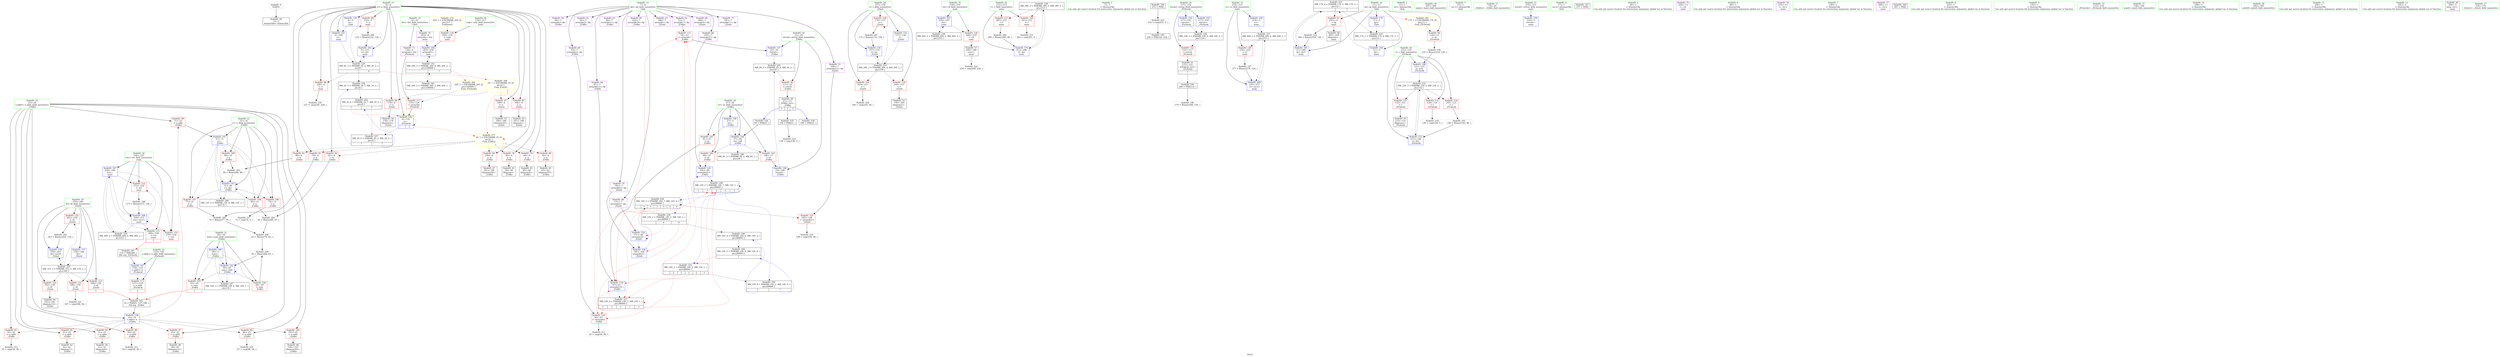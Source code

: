 digraph "SVFG" {
	label="SVFG";

	Node0x562a7b4ba4c0 [shape=record,color=grey,label="{NodeID: 0\nNullPtr}"];
	Node0x562a7b4ba4c0 -> Node0x562a7b4dfb50[style=solid];
	Node0x562a7b4e03a0 [shape=record,color=red,label="{NodeID: 97\n65\<--25\n\<--x.addr\n_Z3dfsi\n}"];
	Node0x562a7b4e03a0 -> Node0x562a7b4e0130[style=solid];
	Node0x562a7b4de0c0 [shape=record,color=green,label="{NodeID: 14\n7\<--8\ndp\<--dp_field_insensitive\nGlob }"];
	Node0x562a7b4de0c0 -> Node0x562a7b4e1be0[style=solid];
	Node0x562a7b4de0c0 -> Node0x562a7b4e1cb0[style=solid];
	Node0x562a7b4de0c0 -> Node0x562a7b4e1d80[style=solid];
	Node0x562a7b4de0c0 -> Node0x562a7b4e1e50[style=solid];
	Node0x562a7b4de0c0 -> Node0x562a7b4e1f20[style=solid];
	Node0x562a7b4de0c0 -> Node0x562a7b4e1ff0[style=solid];
	Node0x562a7b4de0c0 -> Node0x562a7b4e20c0[style=solid];
	Node0x562a7b4de0c0 -> Node0x562a7b4e2190[style=solid];
	Node0x562a7b4de0c0 -> Node0x562a7b4e2260[style=solid];
	Node0x562a7b4de0c0 -> Node0x562a7b4e2330[style=solid];
	Node0x562a7b4de0c0 -> Node0x562a7b4e2400[style=solid];
	Node0x562a7b4de0c0 -> Node0x562a7b4e24d0[style=solid];
	Node0x562a7b4de0c0 -> Node0x562a7b4e25a0[style=solid];
	Node0x562a7b4de0c0 -> Node0x562a7b4e2670[style=solid];
	Node0x562a7b502640 [shape=record,color=yellow,style=double,label="{NodeID: 277\n2V_1 = ENCHI(MR_2V_0)\npts\{6 \}\nFun[_Z3dfsi]|{|<s7>1}}"];
	Node0x562a7b502640 -> Node0x562a7b4e2b50[style=dashed];
	Node0x562a7b502640 -> Node0x562a7b4e2c20[style=dashed];
	Node0x562a7b502640 -> Node0x562a7b4e2cf0[style=dashed];
	Node0x562a7b502640 -> Node0x562a7b4e2dc0[style=dashed];
	Node0x562a7b502640 -> Node0x562a7b4e2e90[style=dashed];
	Node0x562a7b502640 -> Node0x562a7b4e2f60[style=dashed];
	Node0x562a7b502640 -> Node0x562a7b4e3030[style=dashed];
	Node0x562a7b502640:s7 -> Node0x562a7b502640[style=dashed,color=red];
	Node0x562a7b4e0f00 [shape=record,color=red,label="{NodeID: 111\n54\<--53\n\<--arrayidx7\n_Z3dfsi\n}"];
	Node0x562a7b4e0f00 -> Node0x562a7b4e6bc0[style=solid];
	Node0x562a7b4df260 [shape=record,color=green,label="{NodeID: 28\n157\<--158\ni\<--i_field_insensitive\n_Z2mlv\n}"];
	Node0x562a7b4df260 -> Node0x562a7b4e5bf0[style=solid];
	Node0x562a7b4df260 -> Node0x562a7b4e5cc0[style=solid];
	Node0x562a7b4df260 -> Node0x562a7b4e5d90[style=solid];
	Node0x562a7b4df260 -> Node0x562a7b4e78c0[style=solid];
	Node0x562a7b4df260 -> Node0x562a7b4e7a60[style=solid];
	Node0x562a7b4ec5e0 [shape=record,color=grey,label="{NodeID: 208\n83 = Binary(79, 82, )\n}"];
	Node0x562a7b4ec5e0 -> Node0x562a7b4ec760[style=solid];
	Node0x562a7b4e61a0 [shape=record,color=red,label="{NodeID: 125\n195\<--194\n\<--arrayidx13\n_Z2mlv\n}"];
	Node0x562a7b4e61a0 -> Node0x562a7b4ed1e0[style=solid];
	Node0x562a7b4dfdf0 [shape=record,color=black,label="{NodeID: 42\n42\<--41\nidxprom1\<--\n_Z3dfsi\n}"];
	Node0x562a7b4edae0 [shape=record,color=grey,label="{NodeID: 222\n250 = cmp(249, 228, )\n}"];
	Node0x562a7b4e6d60 [shape=record,color=blue,label="{NodeID: 139\n67\<--61\narrayidx13\<--\n_Z3dfsi\n}"];
	Node0x562a7b4e6d60 -> Node0x562a7b4f63f0[style=dashed];
	Node0x562a7b4e1970 [shape=record,color=black,label="{NodeID: 56\n193\<--192\nidxprom12\<--\n_Z2mlv\n}"];
	Node0x562a7b4f90f0 [shape=record,color=black,label="{NodeID: 236\nMR_38V_2 = PHI(MR_38V_3, MR_38V_1, )\npts\{213 \}\n}"];
	Node0x562a7b4f90f0 -> Node0x562a7b4e6270[style=dashed];
	Node0x562a7b4f90f0 -> Node0x562a7b4e6340[style=dashed];
	Node0x562a7b4f90f0 -> Node0x562a7b4e8690[style=dashed];
	Node0x562a7b4e78c0 [shape=record,color=blue,label="{NodeID: 153\n157\<--126\ni\<--\n_Z2mlv\n}"];
	Node0x562a7b4e78c0 -> Node0x562a7b4fe9f0[style=dashed];
	Node0x562a7b4e24d0 [shape=record,color=purple,label="{NodeID: 70\n181\<--7\narrayidx5\<--dp\n_Z2mlv\n}"];
	Node0x562a7b4e24d0 -> Node0x562a7b4e7b30[style=solid];
	Node0x562a7b4e8420 [shape=record,color=blue,label="{NodeID: 167\n220\<--184\nres\<--\nmain\n}"];
	Node0x562a7b4e8420 -> Node0x562a7b4e6680[style=dashed];
	Node0x562a7b4e8420 -> Node0x562a7b4e6750[style=dashed];
	Node0x562a7b4e8420 -> Node0x562a7b4e6820[style=dashed];
	Node0x562a7b4e8420 -> Node0x562a7b4e84f0[style=dashed];
	Node0x562a7b4e8420 -> Node0x562a7b4fa3f0[style=dashed];
	Node0x562a7b4e3030 [shape=record,color=red,label="{NodeID: 84\n100\<--4\n\<--n\n_Z3dfsi\n}"];
	Node0x562a7b4e3030 -> Node0x562a7b4e0200[style=solid];
	Node0x562a7b4d4970 [shape=record,color=green,label="{NodeID: 1\n5\<--1\n\<--dummyObj\nCan only get source location for instruction, argument, global var or function.}"];
	Node0x562a7b4e0470 [shape=record,color=red,label="{NodeID: 98\n71\<--25\n\<--x.addr\n_Z3dfsi\n}"];
	Node0x562a7b4e0470 -> Node0x562a7b4e6f00[style=solid];
	Node0x562a7b4de190 [shape=record,color=green,label="{NodeID: 15\n9\<--10\nlist\<--list_field_insensitive\nGlob }"];
	Node0x562a7b4de190 -> Node0x562a7b4e2740[style=solid];
	Node0x562a7b4de190 -> Node0x562a7b4e2810[style=solid];
	Node0x562a7b273630 [shape=record,color=black,label="{NodeID: 195\n256 = PHI(142, 254, )\n}"];
	Node0x562a7b4e0fd0 [shape=record,color=red,label="{NodeID: 112\n152\<--117\n\<--retval\n_Z5checki\n}"];
	Node0x562a7b4e0fd0 -> Node0x562a7b4e1560[style=solid];
	Node0x562a7b4df330 [shape=record,color=green,label="{NodeID: 29\n159\<--160\ni6\<--i6_field_insensitive\n_Z2mlv\n}"];
	Node0x562a7b4df330 -> Node0x562a7b4e5e60[style=solid];
	Node0x562a7b4df330 -> Node0x562a7b4e5f30[style=solid];
	Node0x562a7b4df330 -> Node0x562a7b4e6000[style=solid];
	Node0x562a7b4df330 -> Node0x562a7b4e60d0[style=solid];
	Node0x562a7b4df330 -> Node0x562a7b4e7c00[style=solid];
	Node0x562a7b4df330 -> Node0x562a7b4e7cd0[style=solid];
	Node0x562a7b4ec760 [shape=record,color=grey,label="{NodeID: 209\n85 = Binary(84, 83, )\n}"];
	Node0x562a7b4ec760 -> Node0x562a7b4e6fd0[style=solid];
	Node0x562a7b4e6270 [shape=record,color=red,label="{NodeID: 126\n241\<--212\n\<--t\nmain\n}"];
	Node0x562a7b4e6270 -> Node0x562a7b4ed060[style=solid];
	Node0x562a7b4dfec0 [shape=record,color=black,label="{NodeID: 43\n49\<--48\nidxprom4\<--\n_Z3dfsi\n}"];
	Node0x562a7b4edc60 [shape=record,color=grey,label="{NodeID: 223\n254 = cmp(253, 5, )\n}"];
	Node0x562a7b4edc60 -> Node0x562a7b273630[style=solid];
	Node0x562a7b4e6e30 [shape=record,color=blue,label="{NodeID: 140\n29\<--5\nsum\<--\n_Z3dfsi\n}"];
	Node0x562a7b4e6e30 -> Node0x562a7b4e0950[style=dashed];
	Node0x562a7b4e6e30 -> Node0x562a7b4e0a20[style=dashed];
	Node0x562a7b4e6e30 -> Node0x562a7b4e6fd0[style=dashed];
	Node0x562a7b4e6e30 -> Node0x562a7b4fcbf0[style=dashed];
	Node0x562a7b4e1a40 [shape=record,color=black,label="{NodeID: 57\n249\<--248\nconv\<--\nmain\n}"];
	Node0x562a7b4e1a40 -> Node0x562a7b4edae0[style=solid];
	Node0x562a7b4f95f0 [shape=record,color=black,label="{NodeID: 237\nMR_40V_3 = PHI(MR_40V_4, MR_40V_2, )\npts\{215 \}\n}"];
	Node0x562a7b4f95f0 -> Node0x562a7b4e6410[style=dashed];
	Node0x562a7b4f95f0 -> Node0x562a7b4e85c0[style=dashed];
	Node0x562a7b4e7990 [shape=record,color=blue,label="{NodeID: 154\n171\<--46\narrayidx2\<--\n_Z2mlv\n}"];
	Node0x562a7b4e7990 -> Node0x562a7b4e7990[style=dashed];
	Node0x562a7b4e7990 -> Node0x562a7b4e7b30[style=dashed];
	Node0x562a7b4e25a0 [shape=record,color=purple,label="{NodeID: 71\n191\<--7\narrayidx11\<--dp\n_Z2mlv\n}"];
	Node0x562a7b517330 [shape=record,color=black,label="{NodeID: 334\n94 = PHI(21, )\n}"];
	Node0x562a7b517330 -> Node0x562a7b4e7170[style=solid];
	Node0x562a7b4fdff0 [shape=record,color=black,label="{NodeID: 251\nMR_17V_4 = PHI(MR_17V_5, MR_17V_3, )\npts\{12 \}\n|{|<s3>7}}"];
	Node0x562a7b4fdff0 -> Node0x562a7b4e35e0[style=dashed];
	Node0x562a7b4fdff0 -> Node0x562a7b4e8280[style=dashed];
	Node0x562a7b4fdff0 -> Node0x562a7b4f8bf0[style=dashed];
	Node0x562a7b4fdff0:s3 -> Node0x562a7b501810[style=dashed,color=red];
	Node0x562a7b4e84f0 [shape=record,color=blue,label="{NodeID: 168\n220\<--273\nres\<--inc11\nmain\n}"];
	Node0x562a7b4e84f0 -> Node0x562a7b4e6680[style=dashed];
	Node0x562a7b4e84f0 -> Node0x562a7b4e6750[style=dashed];
	Node0x562a7b4e84f0 -> Node0x562a7b4e6820[style=dashed];
	Node0x562a7b4e84f0 -> Node0x562a7b4e84f0[style=dashed];
	Node0x562a7b4e84f0 -> Node0x562a7b4fa3f0[style=dashed];
	Node0x562a7b4e3100 [shape=record,color=red,label="{NodeID: 85\n166\<--4\n\<--n\n_Z2mlv\n}"];
	Node0x562a7b4e3100 -> Node0x562a7b4e1630[style=solid];
	Node0x562a7b4bd000 [shape=record,color=green,label="{NodeID: 2\n13\<--1\n.str\<--dummyObj\nGlob }"];
	Node0x562a7b4e0540 [shape=record,color=red,label="{NodeID: 99\n96\<--25\n\<--x.addr\n_Z3dfsi\n}"];
	Node0x562a7b4e0540 -> Node0x562a7b4ed660[style=solid];
	Node0x562a7b4de9e0 [shape=record,color=green,label="{NodeID: 16\n11\<--12\nlp\<--lp_field_insensitive\nGlob }"];
	Node0x562a7b4de9e0 -> Node0x562a7b4e3510[style=solid];
	Node0x562a7b4de9e0 -> Node0x562a7b4e35e0[style=solid];
	Node0x562a7b4de9e0 -> Node0x562a7b4e69f0[style=solid];
	Node0x562a7b4de9e0 -> Node0x562a7b4e81b0[style=solid];
	Node0x562a7b4de9e0 -> Node0x562a7b4e8280[style=solid];
	Node0x562a7b4e4660 [shape=record,color=grey,label="{NodeID: 196\n270 = Binary(269, 150, )\n}"];
	Node0x562a7b4e10a0 [shape=record,color=red,label="{NodeID: 113\n137\<--119\n\<--x.addr\n_Z5checki\n|{<s0>2}}"];
	Node0x562a7b4e10a0:s0 -> Node0x562a7b517ce0[style=solid,color=red];
	Node0x562a7b4df400 [shape=record,color=green,label="{NodeID: 30\n207\<--208\nmain\<--main_field_insensitive\n}"];
	Node0x562a7b4ec8e0 [shape=record,color=grey,label="{NodeID: 210\n260 = Binary(259, 126, )\n}"];
	Node0x562a7b4ec8e0 -> Node0x562a7b4e8280[style=solid];
	Node0x562a7b4e6340 [shape=record,color=red,label="{NodeID: 127\n285\<--212\n\<--t\nmain\n}"];
	Node0x562a7b4e6340 -> Node0x562a7b4eb9e0[style=solid];
	Node0x562a7b4dff90 [shape=record,color=black,label="{NodeID: 44\n52\<--51\nidxprom6\<--\n_Z3dfsi\n}"];
	Node0x562a7b4edde0 [shape=record,color=grey,label="{NodeID: 224\n164 = cmp(163, 36, )\n}"];
	Node0x562a7b4e6f00 [shape=record,color=blue,label="{NodeID: 141\n31\<--71\ny\<--\n_Z3dfsi\n}"];
	Node0x562a7b4e6f00 -> Node0x562a7b4e0af0[style=dashed];
	Node0x562a7b4e6f00 -> Node0x562a7b4e0bc0[style=dashed];
	Node0x562a7b4e6f00 -> Node0x562a7b4e0c90[style=dashed];
	Node0x562a7b4e6f00 -> Node0x562a7b4e0d60[style=dashed];
	Node0x562a7b4e6f00 -> Node0x562a7b4e70a0[style=dashed];
	Node0x562a7b4e6f00 -> Node0x562a7b4fd0f0[style=dashed];
	Node0x562a7b4e1b10 [shape=record,color=black,label="{NodeID: 58\n262\<--259\nidxprom\<--\nmain\n}"];
	Node0x562a7b4fa300 [shape=record,color=black,label="{NodeID: 238\nMR_44V_2 = PHI(MR_44V_3, MR_44V_1, )\npts\{219 \}\n}"];
	Node0x562a7b4fa300 -> Node0x562a7b4e80e0[style=dashed];
	Node0x562a7b4e7a60 [shape=record,color=blue,label="{NodeID: 155\n157\<--175\ni\<--inc\n_Z2mlv\n}"];
	Node0x562a7b4e7a60 -> Node0x562a7b4fe9f0[style=dashed];
	Node0x562a7b4e2670 [shape=record,color=purple,label="{NodeID: 72\n194\<--7\narrayidx13\<--dp\n_Z2mlv\n}"];
	Node0x562a7b4e2670 -> Node0x562a7b4e61a0[style=solid];
	Node0x562a7b517520 [shape=record,color=black,label="{NodeID: 335\n138 = PHI(21, )\n}"];
	Node0x562a7b517520 -> Node0x562a7b4ecee0[style=solid];
	Node0x562a7b4fe4f0 [shape=record,color=black,label="{NodeID: 252\nMR_26V_3 = PHI(MR_26V_4, MR_26V_2, )\npts\{100000 \}\n|{|<s2>7}}"];
	Node0x562a7b4fe4f0 -> Node0x562a7b4e8350[style=dashed];
	Node0x562a7b4fe4f0 -> Node0x562a7b4fadf0[style=dashed];
	Node0x562a7b4fe4f0:s2 -> Node0x562a7b501c70[style=dashed,color=red];
	Node0x562a7b4e85c0 [shape=record,color=blue,label="{NodeID: 169\n214\<--277\nct\<--inc13\nmain\n}"];
	Node0x562a7b4e85c0 -> Node0x562a7b4f95f0[style=dashed];
	Node0x562a7b4e31d0 [shape=record,color=red,label="{NodeID: 86\n178\<--4\n\<--n\n_Z2mlv\n}"];
	Node0x562a7b4e31d0 -> Node0x562a7b4e17d0[style=solid];
	Node0x562a7b4bd090 [shape=record,color=green,label="{NodeID: 3\n15\<--1\n.str.1\<--dummyObj\nGlob }"];
	Node0x562a7b501c70 [shape=record,color=yellow,style=double,label="{NodeID: 266\n26V_1 = ENCHI(MR_26V_0)\npts\{100000 \}\nFun[_Z5checki]}"];
	Node0x562a7b501c70 -> Node0x562a7b4e5b20[style=dashed];
	Node0x562a7b4e0610 [shape=record,color=red,label="{NodeID: 100\n103\<--25\n\<--x.addr\n_Z3dfsi\n}"];
	Node0x562a7b4e0610 -> Node0x562a7b4e12f0[style=solid];
	Node0x562a7b4dea70 [shape=record,color=green,label="{NodeID: 17\n19\<--20\n_Z3dfsi\<--_Z3dfsi_field_insensitive\n}"];
	Node0x562a7b4e47e0 [shape=record,color=grey,label="{NodeID: 197\n277 = Binary(276, 126, )\n}"];
	Node0x562a7b4e47e0 -> Node0x562a7b4e85c0[style=solid];
	Node0x562a7b4e1170 [shape=record,color=red,label="{NodeID: 114\n129\<--121\n\<--i\n_Z5checki\n}"];
	Node0x562a7b4e1170 -> Node0x562a7b4ed4e0[style=solid];
	Node0x562a7b4df4d0 [shape=record,color=green,label="{NodeID: 31\n210\<--211\nretval\<--retval_field_insensitive\nmain\n}"];
	Node0x562a7b4df4d0 -> Node0x562a7b4e7da0[style=solid];
	Node0x562a7b4eca60 [shape=record,color=grey,label="{NodeID: 211\n59 = cmp(58, 36, )\n}"];
	Node0x562a7b4e6410 [shape=record,color=red,label="{NodeID: 128\n276\<--214\n\<--ct\nmain\n}"];
	Node0x562a7b4e6410 -> Node0x562a7b4e47e0[style=solid];
	Node0x562a7b4e0060 [shape=record,color=black,label="{NodeID: 45\n63\<--62\nidxprom10\<--\n_Z3dfsi\n}"];
	Node0x562a7b4e6fd0 [shape=record,color=blue,label="{NodeID: 142\n29\<--85\nsum\<--add\n_Z3dfsi\n}"];
	Node0x562a7b4e6fd0 -> Node0x562a7b4e0950[style=dashed];
	Node0x562a7b4e6fd0 -> Node0x562a7b4e0a20[style=dashed];
	Node0x562a7b4e6fd0 -> Node0x562a7b4e6fd0[style=dashed];
	Node0x562a7b4e6fd0 -> Node0x562a7b4fcbf0[style=dashed];
	Node0x562a7b4e1be0 [shape=record,color=purple,label="{NodeID: 59\n40\<--7\narrayidx\<--dp\n_Z3dfsi\n}"];
	Node0x562a7b4fa3f0 [shape=record,color=black,label="{NodeID: 239\nMR_46V_2 = PHI(MR_46V_4, MR_46V_1, )\npts\{221 \}\n}"];
	Node0x562a7b4fa3f0 -> Node0x562a7b4e8420[style=dashed];
	Node0x562a7b4e7b30 [shape=record,color=blue,label="{NodeID: 156\n181\<--126\narrayidx5\<--\n_Z2mlv\n}"];
	Node0x562a7b4e7b30 -> Node0x562a7b4ff8f0[style=dashed];
	Node0x562a7b4e2740 [shape=record,color=purple,label="{NodeID: 73\n134\<--9\narrayidx\<--list\n_Z5checki\n}"];
	Node0x562a7b4e2740 -> Node0x562a7b4e5b20[style=solid];
	Node0x562a7b517620 [shape=record,color=black,label="{NodeID: 336\n199 = PHI(21, )\n}"];
	Node0x562a7b4fe9f0 [shape=record,color=black,label="{NodeID: 253\nMR_29V_3 = PHI(MR_29V_4, MR_29V_2, )\npts\{158 \}\n}"];
	Node0x562a7b4fe9f0 -> Node0x562a7b4e5bf0[style=dashed];
	Node0x562a7b4fe9f0 -> Node0x562a7b4e5cc0[style=dashed];
	Node0x562a7b4fe9f0 -> Node0x562a7b4e5d90[style=dashed];
	Node0x562a7b4fe9f0 -> Node0x562a7b4e7a60[style=dashed];
	Node0x562a7b4e8690 [shape=record,color=blue,label="{NodeID: 170\n212\<--286\nt\<--dec\nmain\n}"];
	Node0x562a7b4e8690 -> Node0x562a7b4f90f0[style=dashed];
	Node0x562a7b4e32a0 [shape=record,color=red,label="{NodeID: 87\n189\<--4\n\<--n\n_Z2mlv\n}"];
	Node0x562a7b4e32a0 -> Node0x562a7b4e18a0[style=solid];
	Node0x562a7b4ba650 [shape=record,color=green,label="{NodeID: 4\n17\<--1\n.str.2\<--dummyObj\nGlob }"];
	Node0x562a7b4e06e0 [shape=record,color=red,label="{NodeID: 101\n61\<--27\n\<--re\n_Z3dfsi\n}"];
	Node0x562a7b4e06e0 -> Node0x562a7b4e6d60[style=solid];
	Node0x562a7b4deb00 [shape=record,color=green,label="{NodeID: 18\n23\<--24\nretval\<--retval_field_insensitive\n_Z3dfsi\n}"];
	Node0x562a7b4deb00 -> Node0x562a7b4e36b0[style=solid];
	Node0x562a7b4deb00 -> Node0x562a7b4e6bc0[style=solid];
	Node0x562a7b4deb00 -> Node0x562a7b4e7310[style=solid];
	Node0x562a7b4eb760 [shape=record,color=grey,label="{NodeID: 198\n273 = Binary(272, 126, )\n}"];
	Node0x562a7b4eb760 -> Node0x562a7b4e84f0[style=solid];
	Node0x562a7b4e1240 [shape=record,color=red,label="{NodeID: 115\n132\<--121\n\<--i\n_Z5checki\n}"];
	Node0x562a7b4e1240 -> Node0x562a7b4e1490[style=solid];
	Node0x562a7b4df5a0 [shape=record,color=green,label="{NodeID: 32\n212\<--213\nt\<--t_field_insensitive\nmain\n}"];
	Node0x562a7b4df5a0 -> Node0x562a7b4e6270[style=solid];
	Node0x562a7b4df5a0 -> Node0x562a7b4e6340[style=solid];
	Node0x562a7b4df5a0 -> Node0x562a7b4e8690[style=solid];
	Node0x562a7b4ecbe0 [shape=record,color=grey,label="{NodeID: 212\n45 = cmp(44, 46, )\n}"];
	Node0x562a7b4e64e0 [shape=record,color=red,label="{NodeID: 129\n258\<--216\n\<--tmp\nmain\n}"];
	Node0x562a7b4e64e0 -> Node0x562a7b4e8350[style=solid];
	Node0x562a7b4e0130 [shape=record,color=black,label="{NodeID: 46\n66\<--65\nidxprom12\<--\n_Z3dfsi\n}"];
	Node0x562a7b4e70a0 [shape=record,color=blue,label="{NodeID: 143\n31\<--90\ny\<--div\n_Z3dfsi\n}"];
	Node0x562a7b4e70a0 -> Node0x562a7b4e0af0[style=dashed];
	Node0x562a7b4e70a0 -> Node0x562a7b4e0bc0[style=dashed];
	Node0x562a7b4e70a0 -> Node0x562a7b4e0c90[style=dashed];
	Node0x562a7b4e70a0 -> Node0x562a7b4e0d60[style=dashed];
	Node0x562a7b4e70a0 -> Node0x562a7b4e70a0[style=dashed];
	Node0x562a7b4e70a0 -> Node0x562a7b4fd0f0[style=dashed];
	Node0x562a7b4e1cb0 [shape=record,color=purple,label="{NodeID: 60\n43\<--7\narrayidx2\<--dp\n_Z3dfsi\n}"];
	Node0x562a7b4e1cb0 -> Node0x562a7b4e0e30[style=solid];
	Node0x562a7b4fa8f0 [shape=record,color=black,label="{NodeID: 240\nMR_14V_4 = PHI(MR_14V_6, MR_14V_2, )\npts\{80000 \}\n}"];
	Node0x562a7b4fa8f0 -> Node0x562a7b4fbcf0[style=dashed];
	Node0x562a7b4e7c00 [shape=record,color=blue,label="{NodeID: 157\n159\<--184\ni6\<--\n_Z2mlv\n}"];
	Node0x562a7b4e7c00 -> Node0x562a7b4ff3f0[style=dashed];
	Node0x562a7b4e2810 [shape=record,color=purple,label="{NodeID: 74\n263\<--9\narrayidx\<--list\nmain\n}"];
	Node0x562a7b4e2810 -> Node0x562a7b4e8350[style=solid];
	Node0x562a7b517730 [shape=record,color=black,label="{NodeID: 337\n237 = PHI()\n}"];
	Node0x562a7b4e3370 [shape=record,color=red,label="{NodeID: 88\n226\<--4\n\<--n\nmain\n}"];
	Node0x562a7b4e3370 -> Node0x562a7b4ed7e0[style=solid];
	Node0x562a7b4ba6e0 [shape=record,color=green,label="{NodeID: 5\n36\<--1\n\<--dummyObj\nCan only get source location for instruction, argument, global var or function.}"];
	Node0x562a7b4e07b0 [shape=record,color=red,label="{NodeID: 102\n99\<--27\n\<--re\n_Z3dfsi\n}"];
	Node0x562a7b4e07b0 -> Node0x562a7b4e7240[style=solid];
	Node0x562a7b4deb90 [shape=record,color=green,label="{NodeID: 19\n25\<--26\nx.addr\<--x.addr_field_insensitive\n_Z3dfsi\n}"];
	Node0x562a7b4deb90 -> Node0x562a7b4e3780[style=solid];
	Node0x562a7b4deb90 -> Node0x562a7b4e3850[style=solid];
	Node0x562a7b4deb90 -> Node0x562a7b4e3920[style=solid];
	Node0x562a7b4deb90 -> Node0x562a7b4e02d0[style=solid];
	Node0x562a7b4deb90 -> Node0x562a7b4e03a0[style=solid];
	Node0x562a7b4deb90 -> Node0x562a7b4e0470[style=solid];
	Node0x562a7b4deb90 -> Node0x562a7b4e0540[style=solid];
	Node0x562a7b4deb90 -> Node0x562a7b4e0610[style=solid];
	Node0x562a7b4deb90 -> Node0x562a7b4e6af0[style=solid];
	Node0x562a7b4eb860 [shape=record,color=grey,label="{NodeID: 199\n125 = Binary(124, 126, )\n}"];
	Node0x562a7b4eb860 -> Node0x562a7b4e74b0[style=solid];
	Node0x562a7b4e5a50 [shape=record,color=red,label="{NodeID: 116\n145\<--121\n\<--i\n_Z5checki\n}"];
	Node0x562a7b4e5a50 -> Node0x562a7b4ebb60[style=solid];
	Node0x562a7b4df670 [shape=record,color=green,label="{NodeID: 33\n214\<--215\nct\<--ct_field_insensitive\nmain\n}"];
	Node0x562a7b4df670 -> Node0x562a7b4e6410[style=solid];
	Node0x562a7b4df670 -> Node0x562a7b4e7e70[style=solid];
	Node0x562a7b4df670 -> Node0x562a7b4e85c0[style=solid];
	Node0x562a7b4ecd60 [shape=record,color=grey,label="{NodeID: 213\n35 = cmp(34, 36, )\n}"];
	Node0x562a7b4e65b0 [shape=record,color=red,label="{NodeID: 130\n248\<--218\n\<--ch\nmain\n}"];
	Node0x562a7b4e65b0 -> Node0x562a7b4e1a40[style=solid];
	Node0x562a7b4e0200 [shape=record,color=black,label="{NodeID: 47\n101\<--100\nidxprom18\<--\n_Z3dfsi\n}"];
	Node0x562a7b4f63f0 [shape=record,color=black,label="{NodeID: 227\nMR_14V_4 = PHI(MR_14V_3, MR_14V_1, )\npts\{80000 \}\n|{<s0>1|<s1>1|<s2>1|<s3>1|<s4>1}}"];
	Node0x562a7b4f63f0:s0 -> Node0x562a7b4e0e30[style=dashed,color=red];
	Node0x562a7b4f63f0:s1 -> Node0x562a7b4e0f00[style=dashed,color=red];
	Node0x562a7b4f63f0:s2 -> Node0x562a7b4e6d60[style=dashed,color=red];
	Node0x562a7b4f63f0:s3 -> Node0x562a7b4f63f0[style=dashed,color=red];
	Node0x562a7b4f63f0:s4 -> Node0x562a7b4fd5f0[style=dashed,color=red];
	Node0x562a7b4e7170 [shape=record,color=blue,label="{NodeID: 144\n27\<--94\nre\<--call\n_Z3dfsi\n}"];
	Node0x562a7b4e7170 -> Node0x562a7b4e07b0[style=dashed];
	Node0x562a7b4e7170 -> Node0x562a7b4e0880[style=dashed];
	Node0x562a7b4e7170 -> Node0x562a7b4fc6f0[style=dashed];
	Node0x562a7b4e1d80 [shape=record,color=purple,label="{NodeID: 61\n50\<--7\narrayidx5\<--dp\n_Z3dfsi\n}"];
	Node0x562a7b4fadf0 [shape=record,color=black,label="{NodeID: 241\nMR_26V_2 = PHI(MR_26V_3, MR_26V_1, )\npts\{100000 \}\n}"];
	Node0x562a7b4fadf0 -> Node0x562a7b4fe4f0[style=dashed];
	Node0x562a7b4e7cd0 [shape=record,color=blue,label="{NodeID: 158\n159\<--203\ni6\<--inc16\n_Z2mlv\n}"];
	Node0x562a7b4e7cd0 -> Node0x562a7b4ff3f0[style=dashed];
	Node0x562a7b4e28e0 [shape=record,color=purple,label="{NodeID: 75\n236\<--13\n\<--.str\nmain\n}"];
	Node0x562a7b517800 [shape=record,color=black,label="{NodeID: 338\n253 = PHI()\n}"];
	Node0x562a7b517800 -> Node0x562a7b4edc60[style=solid];
	Node0x562a7b4ff3f0 [shape=record,color=black,label="{NodeID: 255\nMR_31V_3 = PHI(MR_31V_4, MR_31V_2, )\npts\{160 \}\n}"];
	Node0x562a7b4ff3f0 -> Node0x562a7b4e5e60[style=dashed];
	Node0x562a7b4ff3f0 -> Node0x562a7b4e5f30[style=dashed];
	Node0x562a7b4ff3f0 -> Node0x562a7b4e6000[style=dashed];
	Node0x562a7b4ff3f0 -> Node0x562a7b4e60d0[style=dashed];
	Node0x562a7b4ff3f0 -> Node0x562a7b4e7cd0[style=dashed];
	Node0x562a7b4e3440 [shape=record,color=red,label="{NodeID: 89\n232\<--4\n\<--n\nmain\n}"];
	Node0x562a7b4e3440 -> Node0x562a7b4ec2e0[style=solid];
	Node0x562a7b4ddcb0 [shape=record,color=green,label="{NodeID: 6\n46\<--1\n\<--dummyObj\nCan only get source location for instruction, argument, global var or function.}"];
	Node0x562a7b4e0880 [shape=record,color=red,label="{NodeID: 103\n108\<--27\n\<--re\n_Z3dfsi\n}"];
	Node0x562a7b4e0880 -> Node0x562a7b4e7310[style=solid];
	Node0x562a7b4dec20 [shape=record,color=green,label="{NodeID: 20\n27\<--28\nre\<--re_field_insensitive\n_Z3dfsi\n}"];
	Node0x562a7b4dec20 -> Node0x562a7b4e06e0[style=solid];
	Node0x562a7b4dec20 -> Node0x562a7b4e07b0[style=solid];
	Node0x562a7b4dec20 -> Node0x562a7b4e0880[style=solid];
	Node0x562a7b4dec20 -> Node0x562a7b4e6c90[style=solid];
	Node0x562a7b4dec20 -> Node0x562a7b4e7170[style=solid];
	Node0x562a7b4eb9e0 [shape=record,color=grey,label="{NodeID: 200\n286 = Binary(285, 46, )\n}"];
	Node0x562a7b4eb9e0 -> Node0x562a7b4e8690[style=solid];
	Node0x562a7b4e5b20 [shape=record,color=red,label="{NodeID: 117\n135\<--134\n\<--arrayidx\n_Z5checki\n}"];
	Node0x562a7b4e5b20 -> Node0x562a7b4e7580[style=solid];
	Node0x562a7b4df740 [shape=record,color=green,label="{NodeID: 34\n216\<--217\ntmp\<--tmp_field_insensitive\nmain\n}"];
	Node0x562a7b4df740 -> Node0x562a7b4e64e0[style=solid];
	Node0x562a7b4ecee0 [shape=record,color=grey,label="{NodeID: 214\n139 = cmp(138, 5, )\n}"];
	Node0x562a7b4e6680 [shape=record,color=red,label="{NodeID: 131\n268\<--220\n\<--res\nmain\n|{<s0>7}}"];
	Node0x562a7b4e6680:s0 -> Node0x562a7b517b70[style=solid,color=red];
	Node0x562a7b4e12f0 [shape=record,color=black,label="{NodeID: 48\n104\<--103\nidxprom20\<--\n_Z3dfsi\n}"];
	Node0x562a7b4e7240 [shape=record,color=blue,label="{NodeID: 145\n105\<--99\narrayidx21\<--\n_Z3dfsi\n}"];
	Node0x562a7b4e7240 -> Node0x562a7b4fd5f0[style=dashed];
	Node0x562a7b4e1e50 [shape=record,color=purple,label="{NodeID: 62\n53\<--7\narrayidx7\<--dp\n_Z3dfsi\n}"];
	Node0x562a7b4e1e50 -> Node0x562a7b4e0f00[style=solid];
	Node0x562a7b4fb2f0 [shape=record,color=black,label="{NodeID: 242\nMR_2V_6 = PHI(MR_2V_7, MR_2V_5, )\npts\{6 \}\n|{<s0>7|<s1>7}}"];
	Node0x562a7b4fb2f0:s0 -> Node0x562a7b4e7580[style=dashed,color=red];
	Node0x562a7b4fb2f0:s1 -> Node0x562a7b4ffdf0[style=dashed,color=red];
	Node0x562a7b4e7da0 [shape=record,color=blue,label="{NodeID: 159\n210\<--5\nretval\<--\nmain\n}"];
	Node0x562a7b4e29b0 [shape=record,color=purple,label="{NodeID: 76\n252\<--15\n\<--.str.1\nmain\n}"];
	Node0x562a7b5178d0 [shape=record,color=black,label="{NodeID: 339\n269 = PHI(115, )\n}"];
	Node0x562a7b5178d0 -> Node0x562a7b4e4660[style=solid];
	Node0x562a7b4ff8f0 [shape=record,color=black,label="{NodeID: 256\nMR_14V_5 = PHI(MR_14V_7, MR_14V_4, )\npts\{80000 \}\n|{|<s2>3|<s3>3|<s4>3|<s5>3|<s6>3|<s7>4}}"];
	Node0x562a7b4ff8f0 -> Node0x562a7b4e61a0[style=dashed];
	Node0x562a7b4ff8f0 -> Node0x562a7b4ff8f0[style=dashed];
	Node0x562a7b4ff8f0:s2 -> Node0x562a7b4e0e30[style=dashed,color=red];
	Node0x562a7b4ff8f0:s3 -> Node0x562a7b4e0f00[style=dashed,color=red];
	Node0x562a7b4ff8f0:s4 -> Node0x562a7b4e6d60[style=dashed,color=red];
	Node0x562a7b4ff8f0:s5 -> Node0x562a7b4f63f0[style=dashed,color=red];
	Node0x562a7b4ff8f0:s6 -> Node0x562a7b4fd5f0[style=dashed,color=red];
	Node0x562a7b4ff8f0:s7 -> Node0x562a7b4f72f0[style=dashed,color=blue];
	Node0x562a7b4e3510 [shape=record,color=red,label="{NodeID: 90\n124\<--11\n\<--lp\n_Z5checki\n}"];
	Node0x562a7b4e3510 -> Node0x562a7b4eb860[style=solid];
	Node0x562a7b4ddd40 [shape=record,color=green,label="{NodeID: 7\n126\<--1\n\<--dummyObj\nCan only get source location for instruction, argument, global var or function.}"];
	Node0x562a7b4e0950 [shape=record,color=red,label="{NodeID: 104\n84\<--29\n\<--sum\n_Z3dfsi\n}"];
	Node0x562a7b4e0950 -> Node0x562a7b4ec760[style=solid];
	Node0x562a7b4decb0 [shape=record,color=green,label="{NodeID: 21\n29\<--30\nsum\<--sum_field_insensitive\n_Z3dfsi\n}"];
	Node0x562a7b4decb0 -> Node0x562a7b4e0950[style=solid];
	Node0x562a7b4decb0 -> Node0x562a7b4e0a20[style=solid];
	Node0x562a7b4decb0 -> Node0x562a7b4e6e30[style=solid];
	Node0x562a7b4decb0 -> Node0x562a7b4e6fd0[style=solid];
	Node0x562a7b502c90 [shape=record,color=yellow,style=double,label="{NodeID: 284\n2V_1 = ENCHI(MR_2V_0)\npts\{6 \}\nFun[_Z2mlv]|{|<s3>3}}"];
	Node0x562a7b502c90 -> Node0x562a7b4e3100[style=dashed];
	Node0x562a7b502c90 -> Node0x562a7b4e31d0[style=dashed];
	Node0x562a7b502c90 -> Node0x562a7b4e32a0[style=dashed];
	Node0x562a7b502c90:s3 -> Node0x562a7b502640[style=dashed,color=red];
	Node0x562a7b4ebb60 [shape=record,color=grey,label="{NodeID: 201\n146 = Binary(145, 46, )\n}"];
	Node0x562a7b4ebb60 -> Node0x562a7b4e7720[style=solid];
	Node0x562a7b4e5bf0 [shape=record,color=red,label="{NodeID: 118\n163\<--157\n\<--i\n_Z2mlv\n}"];
	Node0x562a7b4e5bf0 -> Node0x562a7b4edde0[style=solid];
	Node0x562a7b4df810 [shape=record,color=green,label="{NodeID: 35\n218\<--219\nch\<--ch_field_insensitive\nmain\n}"];
	Node0x562a7b4df810 -> Node0x562a7b4e65b0[style=solid];
	Node0x562a7b4df810 -> Node0x562a7b4e80e0[style=solid];
	Node0x562a7b4ed060 [shape=record,color=grey,label="{NodeID: 215\n242 = cmp(241, 5, )\n}"];
	Node0x562a7b4e6750 [shape=record,color=red,label="{NodeID: 132\n272\<--220\n\<--res\nmain\n}"];
	Node0x562a7b4e6750 -> Node0x562a7b4eb760[style=solid];
	Node0x562a7b4e13c0 [shape=record,color=black,label="{NodeID: 49\n21\<--111\n_Z3dfsi_ret\<--\n_Z3dfsi\n|{<s0>1|<s1>2|<s2>3}}"];
	Node0x562a7b4e13c0:s0 -> Node0x562a7b517330[style=solid,color=blue];
	Node0x562a7b4e13c0:s1 -> Node0x562a7b517520[style=solid,color=blue];
	Node0x562a7b4e13c0:s2 -> Node0x562a7b517620[style=solid,color=blue];
	Node0x562a7b4f6df0 [shape=record,color=black,label="{NodeID: 229\nMR_2V_3 = PHI(MR_2V_4, MR_2V_2, )\npts\{6 \}\n|{|<s4>4}}"];
	Node0x562a7b4f6df0 -> Node0x562a7b4e3370[style=dashed];
	Node0x562a7b4f6df0 -> Node0x562a7b4e3440[style=dashed];
	Node0x562a7b4f6df0 -> Node0x562a7b4e8010[style=dashed];
	Node0x562a7b4f6df0 -> Node0x562a7b4f86f0[style=dashed];
	Node0x562a7b4f6df0:s4 -> Node0x562a7b502c90[style=dashed,color=red];
	Node0x562a7b4e7310 [shape=record,color=blue,label="{NodeID: 146\n23\<--108\nretval\<--\n_Z3dfsi\n}"];
	Node0x562a7b4e7310 -> Node0x562a7b4fc1f0[style=dashed];
	Node0x562a7b4e1f20 [shape=record,color=purple,label="{NodeID: 63\n64\<--7\narrayidx11\<--dp\n_Z3dfsi\n}"];
	Node0x562a7b4e7e70 [shape=record,color=blue,label="{NodeID: 160\n214\<--5\nct\<--\nmain\n}"];
	Node0x562a7b4e7e70 -> Node0x562a7b4f95f0[style=dashed];
	Node0x562a7b4e2a80 [shape=record,color=purple,label="{NodeID: 77\n280\<--17\n\<--.str.2\nmain\n}"];
	Node0x562a7b517aa0 [shape=record,color=black,label="{NodeID: 340\n281 = PHI()\n}"];
	Node0x562a7b4ffdf0 [shape=record,color=black,label="{NodeID: 257\nMR_2V_4 = PHI(MR_2V_2, MR_2V_3, )\npts\{6 \}\n|{<s0>7|<s1>7}}"];
	Node0x562a7b4ffdf0:s0 -> Node0x562a7b4f86f0[style=dashed,color=blue];
	Node0x562a7b4ffdf0:s1 -> Node0x562a7b4fb2f0[style=dashed,color=blue];
	Node0x562a7b4e35e0 [shape=record,color=red,label="{NodeID: 91\n259\<--11\n\<--lp\nmain\n}"];
	Node0x562a7b4e35e0 -> Node0x562a7b4e1b10[style=solid];
	Node0x562a7b4e35e0 -> Node0x562a7b4ec8e0[style=solid];
	Node0x562a7b4d7210 [shape=record,color=green,label="{NodeID: 8\n142\<--1\n\<--dummyObj\nCan only get source location for instruction, argument, global var or function.}"];
	Node0x562a7b4e0a20 [shape=record,color=red,label="{NodeID: 105\n93\<--29\n\<--sum\n_Z3dfsi\n|{<s0>1}}"];
	Node0x562a7b4e0a20:s0 -> Node0x562a7b517ce0[style=solid,color=red];
	Node0x562a7b4ded80 [shape=record,color=green,label="{NodeID: 22\n31\<--32\ny\<--y_field_insensitive\n_Z3dfsi\n}"];
	Node0x562a7b4ded80 -> Node0x562a7b4e0af0[style=solid];
	Node0x562a7b4ded80 -> Node0x562a7b4e0bc0[style=solid];
	Node0x562a7b4ded80 -> Node0x562a7b4e0c90[style=solid];
	Node0x562a7b4ded80 -> Node0x562a7b4e0d60[style=solid];
	Node0x562a7b4ded80 -> Node0x562a7b4e6f00[style=solid];
	Node0x562a7b4ded80 -> Node0x562a7b4e70a0[style=solid];
	Node0x562a7b4ebce0 [shape=record,color=grey,label="{NodeID: 202\n203 = Binary(202, 126, )\n}"];
	Node0x562a7b4ebce0 -> Node0x562a7b4e7cd0[style=solid];
	Node0x562a7b4e5cc0 [shape=record,color=red,label="{NodeID: 119\n169\<--157\n\<--i\n_Z2mlv\n}"];
	Node0x562a7b4e5cc0 -> Node0x562a7b4e1700[style=solid];
	Node0x562a7b4df8e0 [shape=record,color=green,label="{NodeID: 36\n220\<--221\nres\<--res_field_insensitive\nmain\n}"];
	Node0x562a7b4df8e0 -> Node0x562a7b4e6680[style=solid];
	Node0x562a7b4df8e0 -> Node0x562a7b4e6750[style=solid];
	Node0x562a7b4df8e0 -> Node0x562a7b4e6820[style=solid];
	Node0x562a7b4df8e0 -> Node0x562a7b4e8420[style=solid];
	Node0x562a7b4df8e0 -> Node0x562a7b4e84f0[style=solid];
	Node0x562a7b4ed1e0 [shape=record,color=grey,label="{NodeID: 216\n196 = cmp(195, 46, )\n}"];
	Node0x562a7b4e6820 [shape=record,color=red,label="{NodeID: 133\n279\<--220\n\<--res\nmain\n}"];
	Node0x562a7b4e1490 [shape=record,color=black,label="{NodeID: 50\n133\<--132\nidxprom\<--\n_Z5checki\n}"];
	Node0x562a7b4f72f0 [shape=record,color=black,label="{NodeID: 230\nMR_14V_2 = PHI(MR_14V_3, MR_14V_1, )\npts\{80000 \}\n|{|<s1>4|<s2>4}}"];
	Node0x562a7b4f72f0 -> Node0x562a7b4fa8f0[style=dashed];
	Node0x562a7b4f72f0:s1 -> Node0x562a7b4e7990[style=dashed,color=red];
	Node0x562a7b4f72f0:s2 -> Node0x562a7b4e7b30[style=dashed,color=red];
	Node0x562a7b4e73e0 [shape=record,color=blue,label="{NodeID: 147\n119\<--116\nx.addr\<--x\n_Z5checki\n}"];
	Node0x562a7b4e73e0 -> Node0x562a7b4e10a0[style=dashed];
	Node0x562a7b4e1ff0 [shape=record,color=purple,label="{NodeID: 64\n67\<--7\narrayidx13\<--dp\n_Z3dfsi\n}"];
	Node0x562a7b4e1ff0 -> Node0x562a7b4e6d60[style=solid];
	Node0x562a7b4fbcf0 [shape=record,color=black,label="{NodeID: 244\nMR_14V_5 = PHI(MR_14V_6, MR_14V_4, )\npts\{80000 \}\n|{<s0>7}}"];
	Node0x562a7b4fbcf0:s0 -> Node0x562a7b4f81f0[style=dashed,color=red];
	Node0x562a7b4e7f40 [shape=record,color=blue,label="{NodeID: 161\n4\<--184\nn\<--\nmain\n}"];
	Node0x562a7b4e7f40 -> Node0x562a7b4f6df0[style=dashed];
	Node0x562a7b4e2b50 [shape=record,color=red,label="{NodeID: 78\n38\<--4\n\<--n\n_Z3dfsi\n}"];
	Node0x562a7b4e2b50 -> Node0x562a7b4dfd20[style=solid];
	Node0x562a7b517b70 [shape=record,color=black,label="{NodeID: 341\n116 = PHI(268, )\n0th arg _Z5checki }"];
	Node0x562a7b517b70 -> Node0x562a7b4e73e0[style=solid];
	Node0x562a7b5002f0 [shape=record,color=black,label="{NodeID: 258\nMR_19V_3 = PHI(MR_19V_4, MR_19V_2, )\npts\{118 \}\n}"];
	Node0x562a7b5002f0 -> Node0x562a7b4e0fd0[style=dashed];
	Node0x562a7b4e36b0 [shape=record,color=red,label="{NodeID: 92\n111\<--23\n\<--retval\n_Z3dfsi\n}"];
	Node0x562a7b4e36b0 -> Node0x562a7b4e13c0[style=solid];
	Node0x562a7b4d72a0 [shape=record,color=green,label="{NodeID: 9\n150\<--1\n\<--dummyObj\nCan only get source location for instruction, argument, global var or function.}"];
	Node0x562a7b5021e0 [shape=record,color=yellow,style=double,label="{NodeID: 272\n42V_1 = ENCHI(MR_42V_0)\npts\{217 \}\nFun[main]}"];
	Node0x562a7b5021e0 -> Node0x562a7b4e64e0[style=dashed];
	Node0x562a7b4e0af0 [shape=record,color=red,label="{NodeID: 106\n74\<--31\n\<--y\n_Z3dfsi\n}"];
	Node0x562a7b4e0af0 -> Node0x562a7b4ed360[style=solid];
	Node0x562a7b4dee50 [shape=record,color=green,label="{NodeID: 23\n113\<--114\n_Z5checki\<--_Z5checki_field_insensitive\n}"];
	Node0x562a7b4ebe60 [shape=record,color=grey,label="{NodeID: 203\n90 = Binary(89, 88, )\n}"];
	Node0x562a7b4ebe60 -> Node0x562a7b4e70a0[style=solid];
	Node0x562a7b4e5d90 [shape=record,color=red,label="{NodeID: 120\n174\<--157\n\<--i\n_Z2mlv\n}"];
	Node0x562a7b4e5d90 -> Node0x562a7b4ec460[style=solid];
	Node0x562a7b4df9b0 [shape=record,color=green,label="{NodeID: 37\n238\<--239\nscanf\<--scanf_field_insensitive\n}"];
	Node0x562a7b4ed360 [shape=record,color=grey,label="{NodeID: 217\n75 = cmp(74, 5, )\n}"];
	Node0x562a7b4e68f0 [shape=record,color=blue,label="{NodeID: 134\n4\<--5\nn\<--\nGlob }"];
	Node0x562a7b4e68f0 -> Node0x562a7b4e7f40[style=dashed];
	Node0x562a7b4e1560 [shape=record,color=black,label="{NodeID: 51\n115\<--152\n_Z5checki_ret\<--\n_Z5checki\n|{<s0>7}}"];
	Node0x562a7b4e1560:s0 -> Node0x562a7b5178d0[style=solid,color=blue];
	Node0x562a7b4e74b0 [shape=record,color=blue,label="{NodeID: 148\n121\<--125\ni\<--sub\n_Z5checki\n}"];
	Node0x562a7b4e74b0 -> Node0x562a7b4f7cf0[style=dashed];
	Node0x562a7b4e20c0 [shape=record,color=purple,label="{NodeID: 65\n102\<--7\narrayidx19\<--dp\n_Z3dfsi\n}"];
	Node0x562a7b4fc1f0 [shape=record,color=black,label="{NodeID: 245\nMR_4V_3 = PHI(MR_4V_4, MR_4V_2, )\npts\{24 \}\n}"];
	Node0x562a7b4fc1f0 -> Node0x562a7b4e36b0[style=dashed];
	Node0x562a7b4e8010 [shape=record,color=blue,label="{NodeID: 162\n4\<--233\nn\<--inc\nmain\n}"];
	Node0x562a7b4e8010 -> Node0x562a7b4f6df0[style=dashed];
	Node0x562a7b4e2c20 [shape=record,color=red,label="{NodeID: 79\n48\<--4\n\<--n\n_Z3dfsi\n}"];
	Node0x562a7b4e2c20 -> Node0x562a7b4dfec0[style=solid];
	Node0x562a7b517ce0 [shape=record,color=black,label="{NodeID: 342\n22 = PHI(93, 137, 198, )\n0th arg _Z3dfsi }"];
	Node0x562a7b517ce0 -> Node0x562a7b4e6af0[style=solid];
	Node0x562a7b5007f0 [shape=record,color=black,label="{NodeID: 259\nMR_14V_4 = PHI(MR_14V_2, MR_14V_3, )\npts\{80000 \}\n|{<s0>7|<s1>7}}"];
	Node0x562a7b5007f0:s0 -> Node0x562a7b4fa8f0[style=dashed,color=blue];
	Node0x562a7b5007f0:s1 -> Node0x562a7b4fbcf0[style=dashed,color=blue];
	Node0x562a7b4e3780 [shape=record,color=red,label="{NodeID: 93\n34\<--25\n\<--x.addr\n_Z3dfsi\n}"];
	Node0x562a7b4e3780 -> Node0x562a7b4ecd60[style=solid];
	Node0x562a7b4d60d0 [shape=record,color=green,label="{NodeID: 10\n184\<--1\n\<--dummyObj\nCan only get source location for instruction, argument, global var or function.}"];
	Node0x562a7b4e0bc0 [shape=record,color=red,label="{NodeID: 107\n77\<--31\n\<--y\n_Z3dfsi\n}"];
	Node0x562a7b4e0bc0 -> Node0x562a7b4ec160[style=solid];
	Node0x562a7b4def20 [shape=record,color=green,label="{NodeID: 24\n117\<--118\nretval\<--retval_field_insensitive\n_Z5checki\n}"];
	Node0x562a7b4def20 -> Node0x562a7b4e0fd0[style=solid];
	Node0x562a7b4def20 -> Node0x562a7b4e7650[style=solid];
	Node0x562a7b4def20 -> Node0x562a7b4e77f0[style=solid];
	Node0x562a7b4ebfe0 [shape=record,color=grey,label="{NodeID: 204\n82 = Binary(80, 81, )\n}"];
	Node0x562a7b4ebfe0 -> Node0x562a7b4ec5e0[style=solid];
	Node0x562a7b4e5e60 [shape=record,color=red,label="{NodeID: 121\n186\<--159\n\<--i6\n_Z2mlv\n}"];
	Node0x562a7b4e5e60 -> Node0x562a7b4ed960[style=solid];
	Node0x562a7b4dfa80 [shape=record,color=green,label="{NodeID: 38\n282\<--283\nprintf\<--printf_field_insensitive\n}"];
	Node0x562a7b4ed4e0 [shape=record,color=grey,label="{NodeID: 218\n130 = cmp(129, 5, )\n}"];
	Node0x562a7b4e69f0 [shape=record,color=blue,label="{NodeID: 135\n11\<--5\nlp\<--\nGlob }"];
	Node0x562a7b4e69f0 -> Node0x562a7b4f8bf0[style=dashed];
	Node0x562a7b4e1630 [shape=record,color=black,label="{NodeID: 52\n167\<--166\nidxprom\<--\n_Z2mlv\n}"];
	Node0x562a7b4f7cf0 [shape=record,color=black,label="{NodeID: 232\nMR_23V_3 = PHI(MR_23V_4, MR_23V_2, )\npts\{122 \}\n}"];
	Node0x562a7b4f7cf0 -> Node0x562a7b4e1170[style=dashed];
	Node0x562a7b4f7cf0 -> Node0x562a7b4e1240[style=dashed];
	Node0x562a7b4f7cf0 -> Node0x562a7b4e5a50[style=dashed];
	Node0x562a7b4f7cf0 -> Node0x562a7b4e7720[style=dashed];
	Node0x562a7b4e7580 [shape=record,color=blue,label="{NodeID: 149\n4\<--135\nn\<--\n_Z5checki\n|{|<s2>2}}"];
	Node0x562a7b4e7580 -> Node0x562a7b4e7580[style=dashed];
	Node0x562a7b4e7580 -> Node0x562a7b4ffdf0[style=dashed];
	Node0x562a7b4e7580:s2 -> Node0x562a7b502640[style=dashed,color=red];
	Node0x562a7b4e2190 [shape=record,color=purple,label="{NodeID: 66\n105\<--7\narrayidx21\<--dp\n_Z3dfsi\n}"];
	Node0x562a7b4e2190 -> Node0x562a7b4e7240[style=solid];
	Node0x562a7b4fc6f0 [shape=record,color=black,label="{NodeID: 246\nMR_8V_2 = PHI(MR_8V_4, MR_8V_1, )\npts\{28 \}\n}"];
	Node0x562a7b4e80e0 [shape=record,color=blue,label="{NodeID: 163\n218\<--245\nch\<--\nmain\n}"];
	Node0x562a7b4e80e0 -> Node0x562a7b4e65b0[style=dashed];
	Node0x562a7b4e80e0 -> Node0x562a7b4fa300[style=dashed];
	Node0x562a7b4e2cf0 [shape=record,color=red,label="{NodeID: 80\n62\<--4\n\<--n\n_Z3dfsi\n}"];
	Node0x562a7b4e2cf0 -> Node0x562a7b4e0060[style=solid];
	Node0x562a7b4e3850 [shape=record,color=red,label="{NodeID: 94\n41\<--25\n\<--x.addr\n_Z3dfsi\n}"];
	Node0x562a7b4e3850 -> Node0x562a7b4dfdf0[style=solid];
	Node0x562a7b4d6160 [shape=record,color=green,label="{NodeID: 11\n228\<--1\n\<--dummyObj\nCan only get source location for instruction, argument, global var or function.}"];
	Node0x562a7b4e0c90 [shape=record,color=red,label="{NodeID: 108\n80\<--31\n\<--y\n_Z3dfsi\n}"];
	Node0x562a7b4e0c90 -> Node0x562a7b4ebfe0[style=solid];
	Node0x562a7b4deff0 [shape=record,color=green,label="{NodeID: 25\n119\<--120\nx.addr\<--x.addr_field_insensitive\n_Z5checki\n}"];
	Node0x562a7b4deff0 -> Node0x562a7b4e10a0[style=solid];
	Node0x562a7b4deff0 -> Node0x562a7b4e73e0[style=solid];
	Node0x562a7b4ec160 [shape=record,color=grey,label="{NodeID: 205\n79 = Binary(77, 78, )\n}"];
	Node0x562a7b4ec160 -> Node0x562a7b4ec5e0[style=solid];
	Node0x562a7b4e5f30 [shape=record,color=red,label="{NodeID: 122\n192\<--159\n\<--i6\n_Z2mlv\n}"];
	Node0x562a7b4e5f30 -> Node0x562a7b4e1970[style=solid];
	Node0x562a7b4dfb50 [shape=record,color=black,label="{NodeID: 39\n2\<--3\ndummyVal\<--dummyVal\n}"];
	Node0x562a7b4ed660 [shape=record,color=grey,label="{NodeID: 219\n97 = cmp(96, 36, )\n}"];
	Node0x562a7b4e6af0 [shape=record,color=blue,label="{NodeID: 136\n25\<--22\nx.addr\<--x\n_Z3dfsi\n}"];
	Node0x562a7b4e6af0 -> Node0x562a7b4e3780[style=dashed];
	Node0x562a7b4e6af0 -> Node0x562a7b4e3850[style=dashed];
	Node0x562a7b4e6af0 -> Node0x562a7b4e3920[style=dashed];
	Node0x562a7b4e6af0 -> Node0x562a7b4e02d0[style=dashed];
	Node0x562a7b4e6af0 -> Node0x562a7b4e03a0[style=dashed];
	Node0x562a7b4e6af0 -> Node0x562a7b4e0470[style=dashed];
	Node0x562a7b4e6af0 -> Node0x562a7b4e0540[style=dashed];
	Node0x562a7b4e6af0 -> Node0x562a7b4e0610[style=dashed];
	Node0x562a7b4e1700 [shape=record,color=black,label="{NodeID: 53\n170\<--169\nidxprom1\<--\n_Z2mlv\n}"];
	Node0x562a7b4f81f0 [shape=record,color=black,label="{NodeID: 233\nMR_14V_2 = PHI(MR_14V_3, MR_14V_1, )\npts\{80000 \}\n|{|<s1>2|<s2>2|<s3>2|<s4>2|<s5>2}}"];
	Node0x562a7b4f81f0 -> Node0x562a7b5007f0[style=dashed];
	Node0x562a7b4f81f0:s1 -> Node0x562a7b4e0e30[style=dashed,color=red];
	Node0x562a7b4f81f0:s2 -> Node0x562a7b4e0f00[style=dashed,color=red];
	Node0x562a7b4f81f0:s3 -> Node0x562a7b4e6d60[style=dashed,color=red];
	Node0x562a7b4f81f0:s4 -> Node0x562a7b4f63f0[style=dashed,color=red];
	Node0x562a7b4f81f0:s5 -> Node0x562a7b4fd5f0[style=dashed,color=red];
	Node0x562a7b4e7650 [shape=record,color=blue,label="{NodeID: 150\n117\<--142\nretval\<--\n_Z5checki\n}"];
	Node0x562a7b4e7650 -> Node0x562a7b5002f0[style=dashed];
	Node0x562a7b4e2260 [shape=record,color=purple,label="{NodeID: 67\n168\<--7\narrayidx\<--dp\n_Z2mlv\n}"];
	Node0x562a7b4fcbf0 [shape=record,color=black,label="{NodeID: 247\nMR_10V_2 = PHI(MR_10V_4, MR_10V_1, )\npts\{30 \}\n}"];
	Node0x562a7b4e81b0 [shape=record,color=blue,label="{NodeID: 164\n11\<--5\nlp\<--\nmain\n}"];
	Node0x562a7b4e81b0 -> Node0x562a7b4fdff0[style=dashed];
	Node0x562a7b4e2dc0 [shape=record,color=red,label="{NodeID: 81\n78\<--4\n\<--n\n_Z3dfsi\n}"];
	Node0x562a7b4e2dc0 -> Node0x562a7b4ec160[style=solid];
	Node0x562a7b501810 [shape=record,color=yellow,style=double,label="{NodeID: 261\n17V_1 = ENCHI(MR_17V_0)\npts\{12 \}\nFun[_Z5checki]}"];
	Node0x562a7b501810 -> Node0x562a7b4e3510[style=dashed];
	Node0x562a7b4e3920 [shape=record,color=red,label="{NodeID: 95\n51\<--25\n\<--x.addr\n_Z3dfsi\n}"];
	Node0x562a7b4e3920 -> Node0x562a7b4dff90[style=solid];
	Node0x562a7b4d61f0 [shape=record,color=green,label="{NodeID: 12\n245\<--1\n\<--dummyObj\nCan only get source location for instruction, argument, global var or function.}"];
	Node0x562a7b4e0d60 [shape=record,color=red,label="{NodeID: 109\n89\<--31\n\<--y\n_Z3dfsi\n}"];
	Node0x562a7b4e0d60 -> Node0x562a7b4ebe60[style=solid];
	Node0x562a7b4df0c0 [shape=record,color=green,label="{NodeID: 26\n121\<--122\ni\<--i_field_insensitive\n_Z5checki\n}"];
	Node0x562a7b4df0c0 -> Node0x562a7b4e1170[style=solid];
	Node0x562a7b4df0c0 -> Node0x562a7b4e1240[style=solid];
	Node0x562a7b4df0c0 -> Node0x562a7b4e5a50[style=solid];
	Node0x562a7b4df0c0 -> Node0x562a7b4e74b0[style=solid];
	Node0x562a7b4df0c0 -> Node0x562a7b4e7720[style=solid];
	Node0x562a7b4ec2e0 [shape=record,color=grey,label="{NodeID: 206\n233 = Binary(232, 126, )\n}"];
	Node0x562a7b4ec2e0 -> Node0x562a7b4e8010[style=solid];
	Node0x562a7b4e6000 [shape=record,color=red,label="{NodeID: 123\n198\<--159\n\<--i6\n_Z2mlv\n|{<s0>3}}"];
	Node0x562a7b4e6000:s0 -> Node0x562a7b517ce0[style=solid,color=red];
	Node0x562a7b4dfc50 [shape=record,color=black,label="{NodeID: 40\n209\<--5\nmain_ret\<--\nmain\n}"];
	Node0x562a7b4ed7e0 [shape=record,color=grey,label="{NodeID: 220\n227 = cmp(226, 228, )\n}"];
	Node0x562a7b4e6bc0 [shape=record,color=blue,label="{NodeID: 137\n23\<--54\nretval\<--\n_Z3dfsi\n}"];
	Node0x562a7b4e6bc0 -> Node0x562a7b4fc1f0[style=dashed];
	Node0x562a7b4e17d0 [shape=record,color=black,label="{NodeID: 54\n179\<--178\nidxprom3\<--\n_Z2mlv\n}"];
	Node0x562a7b4f86f0 [shape=record,color=black,label="{NodeID: 234\nMR_2V_5 = PHI(MR_2V_7, MR_2V_3, )\npts\{6 \}\n}"];
	Node0x562a7b4f86f0 -> Node0x562a7b4fb2f0[style=dashed];
	Node0x562a7b4e7720 [shape=record,color=blue,label="{NodeID: 151\n121\<--146\ni\<--dec\n_Z5checki\n}"];
	Node0x562a7b4e7720 -> Node0x562a7b4f7cf0[style=dashed];
	Node0x562a7b4e2330 [shape=record,color=purple,label="{NodeID: 68\n171\<--7\narrayidx2\<--dp\n_Z2mlv\n}"];
	Node0x562a7b4e2330 -> Node0x562a7b4e7990[style=solid];
	Node0x562a7b4fd0f0 [shape=record,color=black,label="{NodeID: 248\nMR_12V_2 = PHI(MR_12V_4, MR_12V_1, )\npts\{32 \}\n}"];
	Node0x562a7b4e8280 [shape=record,color=blue,label="{NodeID: 165\n11\<--260\nlp\<--inc7\nmain\n}"];
	Node0x562a7b4e8280 -> Node0x562a7b4fdff0[style=dashed];
	Node0x562a7b4e2e90 [shape=record,color=red,label="{NodeID: 82\n81\<--4\n\<--n\n_Z3dfsi\n}"];
	Node0x562a7b4e2e90 -> Node0x562a7b4ebfe0[style=solid];
	Node0x562a7b4e02d0 [shape=record,color=red,label="{NodeID: 96\n58\<--25\n\<--x.addr\n_Z3dfsi\n}"];
	Node0x562a7b4e02d0 -> Node0x562a7b4eca60[style=solid];
	Node0x562a7b4ddff0 [shape=record,color=green,label="{NodeID: 13\n4\<--6\nn\<--n_field_insensitive\nGlob }"];
	Node0x562a7b4ddff0 -> Node0x562a7b4e2b50[style=solid];
	Node0x562a7b4ddff0 -> Node0x562a7b4e2c20[style=solid];
	Node0x562a7b4ddff0 -> Node0x562a7b4e2cf0[style=solid];
	Node0x562a7b4ddff0 -> Node0x562a7b4e2dc0[style=solid];
	Node0x562a7b4ddff0 -> Node0x562a7b4e2e90[style=solid];
	Node0x562a7b4ddff0 -> Node0x562a7b4e2f60[style=solid];
	Node0x562a7b4ddff0 -> Node0x562a7b4e3030[style=solid];
	Node0x562a7b4ddff0 -> Node0x562a7b4e3100[style=solid];
	Node0x562a7b4ddff0 -> Node0x562a7b4e31d0[style=solid];
	Node0x562a7b4ddff0 -> Node0x562a7b4e32a0[style=solid];
	Node0x562a7b4ddff0 -> Node0x562a7b4e3370[style=solid];
	Node0x562a7b4ddff0 -> Node0x562a7b4e3440[style=solid];
	Node0x562a7b4ddff0 -> Node0x562a7b4e68f0[style=solid];
	Node0x562a7b4ddff0 -> Node0x562a7b4e7580[style=solid];
	Node0x562a7b4ddff0 -> Node0x562a7b4e7f40[style=solid];
	Node0x562a7b4ddff0 -> Node0x562a7b4e8010[style=solid];
	Node0x562a7b4e0e30 [shape=record,color=red,label="{NodeID: 110\n44\<--43\n\<--arrayidx2\n_Z3dfsi\n}"];
	Node0x562a7b4e0e30 -> Node0x562a7b4ecbe0[style=solid];
	Node0x562a7b4df190 [shape=record,color=green,label="{NodeID: 27\n154\<--155\n_Z2mlv\<--_Z2mlv_field_insensitive\n}"];
	Node0x562a7b4ec460 [shape=record,color=grey,label="{NodeID: 207\n175 = Binary(174, 126, )\n}"];
	Node0x562a7b4ec460 -> Node0x562a7b4e7a60[style=solid];
	Node0x562a7b4e60d0 [shape=record,color=red,label="{NodeID: 124\n202\<--159\n\<--i6\n_Z2mlv\n}"];
	Node0x562a7b4e60d0 -> Node0x562a7b4ebce0[style=solid];
	Node0x562a7b4dfd20 [shape=record,color=black,label="{NodeID: 41\n39\<--38\nidxprom\<--\n_Z3dfsi\n}"];
	Node0x562a7b4ed960 [shape=record,color=grey,label="{NodeID: 221\n187 = cmp(186, 36, )\n}"];
	Node0x562a7b4e6c90 [shape=record,color=blue,label="{NodeID: 138\n27\<--5\nre\<--\n_Z3dfsi\n}"];
	Node0x562a7b4e6c90 -> Node0x562a7b4e06e0[style=dashed];
	Node0x562a7b4e6c90 -> Node0x562a7b4e7170[style=dashed];
	Node0x562a7b4e18a0 [shape=record,color=black,label="{NodeID: 55\n190\<--189\nidxprom10\<--\n_Z2mlv\n}"];
	Node0x562a7b4f8bf0 [shape=record,color=black,label="{NodeID: 235\nMR_17V_2 = PHI(MR_17V_4, MR_17V_1, )\npts\{12 \}\n}"];
	Node0x562a7b4f8bf0 -> Node0x562a7b4e81b0[style=dashed];
	Node0x562a7b4e77f0 [shape=record,color=blue,label="{NodeID: 152\n117\<--150\nretval\<--\n_Z5checki\n}"];
	Node0x562a7b4e77f0 -> Node0x562a7b5002f0[style=dashed];
	Node0x562a7b4e2400 [shape=record,color=purple,label="{NodeID: 69\n180\<--7\narrayidx4\<--dp\n_Z2mlv\n}"];
	Node0x562a7b4fd5f0 [shape=record,color=black,label="{NodeID: 249\nMR_14V_2 = PHI(MR_14V_7, MR_14V_1, )\npts\{80000 \}\n|{<s0>1|<s1>1|<s2>2|<s3>2|<s4>3}}"];
	Node0x562a7b4fd5f0:s0 -> Node0x562a7b4e7240[style=dashed,color=blue];
	Node0x562a7b4fd5f0:s1 -> Node0x562a7b4fd5f0[style=dashed,color=blue];
	Node0x562a7b4fd5f0:s2 -> Node0x562a7b4f81f0[style=dashed,color=blue];
	Node0x562a7b4fd5f0:s3 -> Node0x562a7b5007f0[style=dashed,color=blue];
	Node0x562a7b4fd5f0:s4 -> Node0x562a7b4ff8f0[style=dashed,color=blue];
	Node0x562a7b4e8350 [shape=record,color=blue,label="{NodeID: 166\n263\<--258\narrayidx\<--\nmain\n}"];
	Node0x562a7b4e8350 -> Node0x562a7b4fe4f0[style=dashed];
	Node0x562a7b4e2f60 [shape=record,color=red,label="{NodeID: 83\n88\<--4\n\<--n\n_Z3dfsi\n}"];
	Node0x562a7b4e2f60 -> Node0x562a7b4ebe60[style=solid];
}
